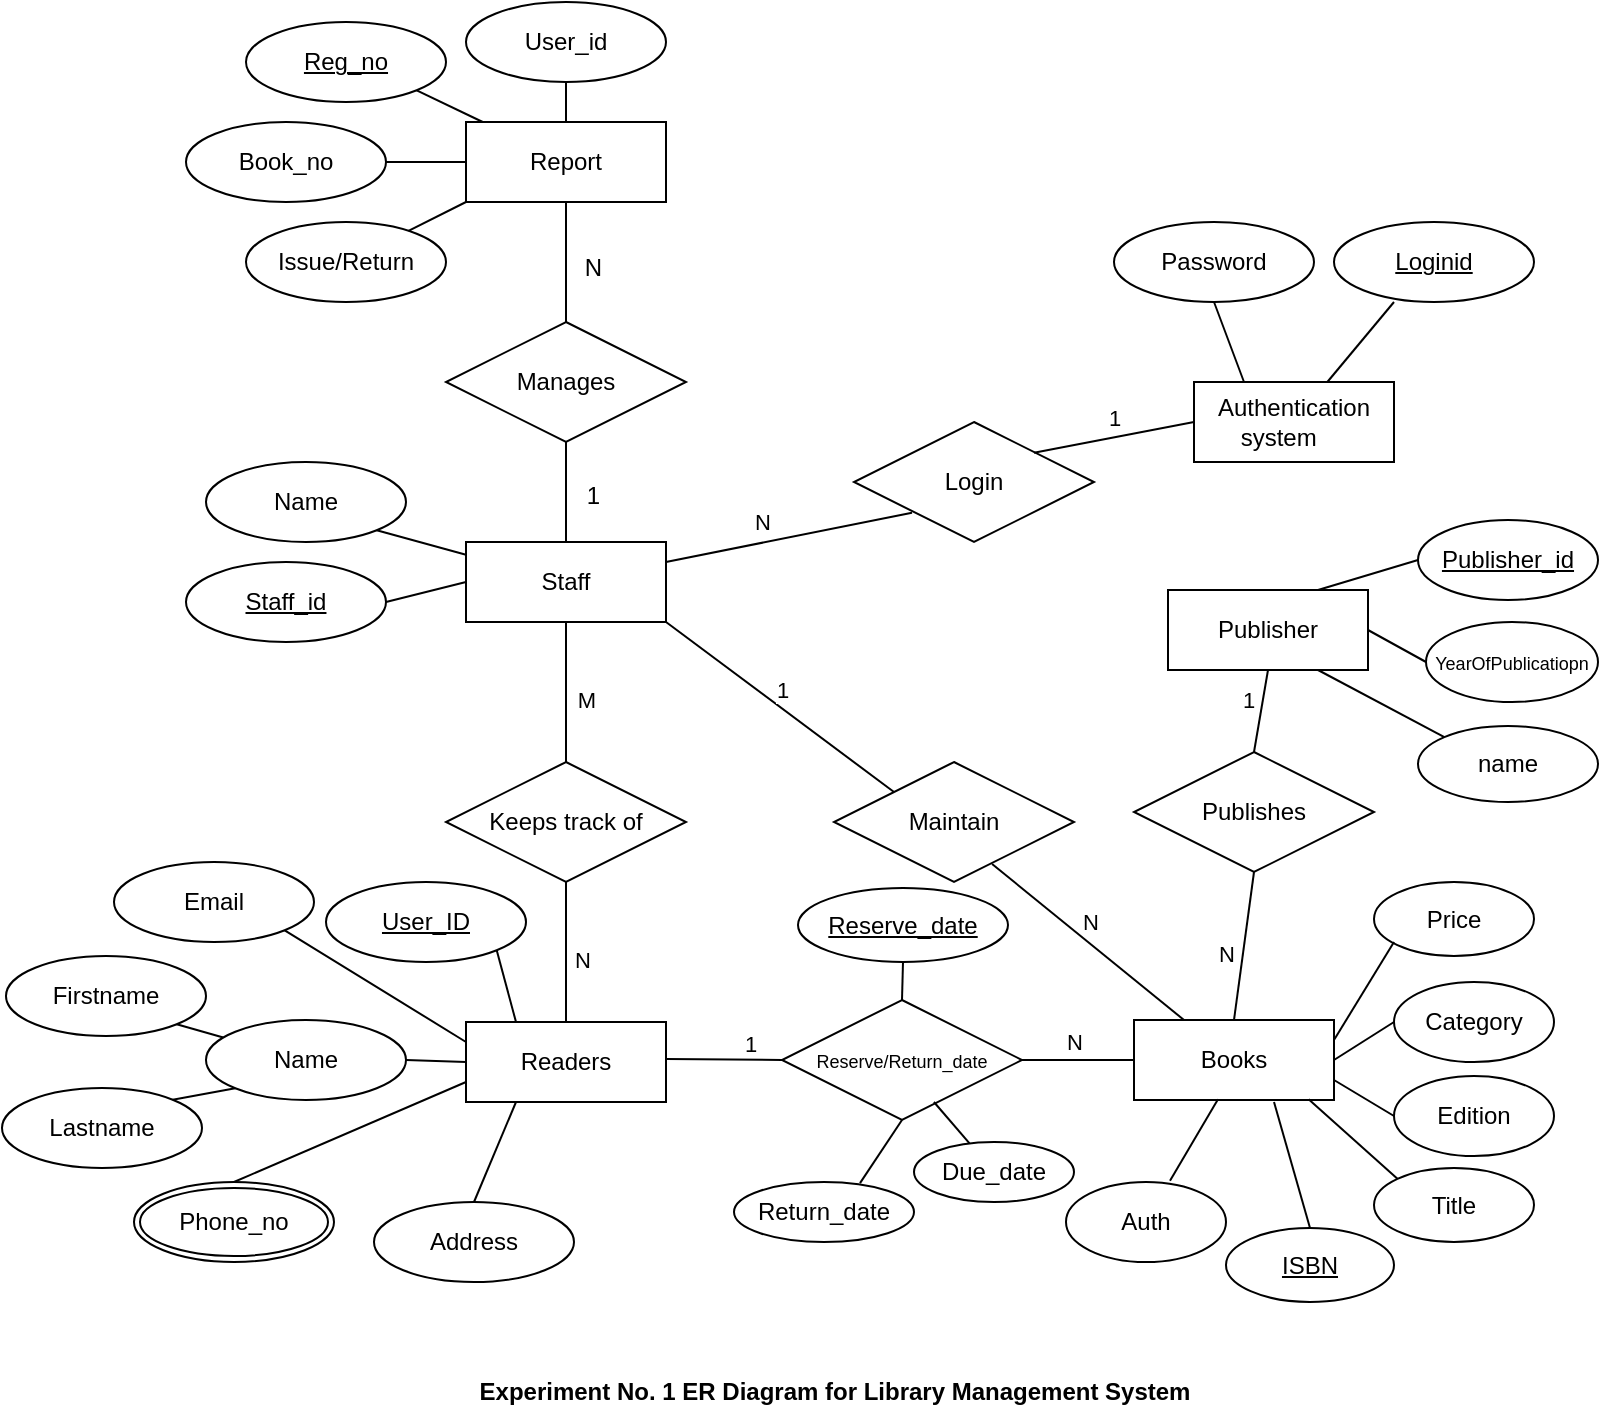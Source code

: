 <mxfile version="23.1.5" type="device">
  <diagram name="Page-1" id="Q6kQowPJ_sDF4QVhWaRp">
    <mxGraphModel dx="1034" dy="511" grid="1" gridSize="10" guides="1" tooltips="1" connect="1" arrows="1" fold="1" page="1" pageScale="1" pageWidth="850" pageHeight="1100" math="0" shadow="0">
      <root>
        <mxCell id="0" />
        <mxCell id="1" parent="0" />
        <mxCell id="gfHthL5SHgIZj502cb-F-1" value="Report" style="whiteSpace=wrap;html=1;align=center;" parent="1" vertex="1">
          <mxGeometry x="261" y="110" width="100" height="40" as="geometry" />
        </mxCell>
        <mxCell id="gfHthL5SHgIZj502cb-F-2" value="User_id" style="ellipse;whiteSpace=wrap;html=1;align=center;" parent="1" vertex="1">
          <mxGeometry x="261" y="50" width="100" height="40" as="geometry" />
        </mxCell>
        <mxCell id="gfHthL5SHgIZj502cb-F-8" value="" style="endArrow=none;html=1;rounded=0;exitX=0.5;exitY=1;exitDx=0;exitDy=0;" parent="1" source="gfHthL5SHgIZj502cb-F-2" target="gfHthL5SHgIZj502cb-F-1" edge="1">
          <mxGeometry relative="1" as="geometry">
            <mxPoint x="431" y="170" as="sourcePoint" />
            <mxPoint x="591" y="170" as="targetPoint" />
          </mxGeometry>
        </mxCell>
        <mxCell id="gfHthL5SHgIZj502cb-F-9" value="Reg_no" style="ellipse;whiteSpace=wrap;html=1;align=center;fontStyle=4;" parent="1" vertex="1">
          <mxGeometry x="151" y="60" width="100" height="40" as="geometry" />
        </mxCell>
        <mxCell id="gfHthL5SHgIZj502cb-F-14" value="" style="endArrow=none;html=1;rounded=0;exitX=1;exitY=1;exitDx=0;exitDy=0;" parent="1" source="gfHthL5SHgIZj502cb-F-9" target="gfHthL5SHgIZj502cb-F-1" edge="1">
          <mxGeometry relative="1" as="geometry">
            <mxPoint x="231" y="99.5" as="sourcePoint" />
            <mxPoint x="391" y="99.5" as="targetPoint" />
          </mxGeometry>
        </mxCell>
        <mxCell id="gfHthL5SHgIZj502cb-F-15" value="Book_no" style="ellipse;whiteSpace=wrap;html=1;align=center;" parent="1" vertex="1">
          <mxGeometry x="121" y="110" width="100" height="40" as="geometry" />
        </mxCell>
        <mxCell id="gfHthL5SHgIZj502cb-F-16" value="" style="endArrow=none;html=1;rounded=0;" parent="1" edge="1">
          <mxGeometry relative="1" as="geometry">
            <mxPoint x="221" y="130" as="sourcePoint" />
            <mxPoint x="261" y="130" as="targetPoint" />
          </mxGeometry>
        </mxCell>
        <mxCell id="gfHthL5SHgIZj502cb-F-19" value="Issue/Return" style="ellipse;whiteSpace=wrap;html=1;align=center;" parent="1" vertex="1">
          <mxGeometry x="151" y="160" width="100" height="40" as="geometry" />
        </mxCell>
        <mxCell id="gfHthL5SHgIZj502cb-F-21" value="" style="endArrow=none;html=1;rounded=0;exitX=0;exitY=1;exitDx=0;exitDy=0;" parent="1" source="gfHthL5SHgIZj502cb-F-1" target="gfHthL5SHgIZj502cb-F-19" edge="1">
          <mxGeometry relative="1" as="geometry">
            <mxPoint x="431" y="70" as="sourcePoint" />
            <mxPoint x="591" y="70" as="targetPoint" />
          </mxGeometry>
        </mxCell>
        <mxCell id="gfHthL5SHgIZj502cb-F-22" value="Manages" style="shape=rhombus;perimeter=rhombusPerimeter;whiteSpace=wrap;html=1;align=center;" parent="1" vertex="1">
          <mxGeometry x="251" y="210" width="120" height="60" as="geometry" />
        </mxCell>
        <mxCell id="gfHthL5SHgIZj502cb-F-27" value="" style="endArrow=none;html=1;rounded=0;exitX=0.5;exitY=0;exitDx=0;exitDy=0;entryX=0.5;entryY=1;entryDx=0;entryDy=0;" parent="1" source="gfHthL5SHgIZj502cb-F-22" target="gfHthL5SHgIZj502cb-F-1" edge="1">
          <mxGeometry relative="1" as="geometry">
            <mxPoint x="431" y="70" as="sourcePoint" />
            <mxPoint x="321" y="170" as="targetPoint" />
          </mxGeometry>
        </mxCell>
        <mxCell id="gfHthL5SHgIZj502cb-F-28" value="N" style="resizable=0;html=1;whiteSpace=wrap;align=right;verticalAlign=bottom;" parent="gfHthL5SHgIZj502cb-F-27" connectable="0" vertex="1">
          <mxGeometry x="1" relative="1" as="geometry">
            <mxPoint x="19" y="41" as="offset" />
          </mxGeometry>
        </mxCell>
        <mxCell id="gfHthL5SHgIZj502cb-F-29" value="Staff" style="whiteSpace=wrap;html=1;align=center;" parent="1" vertex="1">
          <mxGeometry x="261" y="320" width="100" height="40" as="geometry" />
        </mxCell>
        <mxCell id="gfHthL5SHgIZj502cb-F-30" value="" style="endArrow=none;html=1;rounded=0;exitX=0.5;exitY=1;exitDx=0;exitDy=0;entryX=0.5;entryY=0;entryDx=0;entryDy=0;" parent="1" source="gfHthL5SHgIZj502cb-F-22" target="gfHthL5SHgIZj502cb-F-29" edge="1">
          <mxGeometry relative="1" as="geometry">
            <mxPoint x="431" y="170" as="sourcePoint" />
            <mxPoint x="591" y="170" as="targetPoint" />
          </mxGeometry>
        </mxCell>
        <mxCell id="gfHthL5SHgIZj502cb-F-31" value="1" style="resizable=0;html=1;whiteSpace=wrap;align=right;verticalAlign=bottom;" parent="gfHthL5SHgIZj502cb-F-30" connectable="0" vertex="1">
          <mxGeometry x="1" relative="1" as="geometry">
            <mxPoint x="18" y="-15" as="offset" />
          </mxGeometry>
        </mxCell>
        <mxCell id="gfHthL5SHgIZj502cb-F-32" value="Name" style="ellipse;whiteSpace=wrap;html=1;align=center;" parent="1" vertex="1">
          <mxGeometry x="131" y="280" width="100" height="40" as="geometry" />
        </mxCell>
        <mxCell id="gfHthL5SHgIZj502cb-F-33" value="" style="endArrow=none;html=1;rounded=0;exitX=1;exitY=1;exitDx=0;exitDy=0;" parent="1" source="gfHthL5SHgIZj502cb-F-32" target="gfHthL5SHgIZj502cb-F-29" edge="1">
          <mxGeometry relative="1" as="geometry">
            <mxPoint x="431" y="170" as="sourcePoint" />
            <mxPoint x="591" y="170" as="targetPoint" />
          </mxGeometry>
        </mxCell>
        <mxCell id="gfHthL5SHgIZj502cb-F-34" value="Staff_id" style="ellipse;whiteSpace=wrap;html=1;align=center;fontStyle=4;" parent="1" vertex="1">
          <mxGeometry x="121" y="330" width="100" height="40" as="geometry" />
        </mxCell>
        <mxCell id="gfHthL5SHgIZj502cb-F-35" value="" style="endArrow=none;html=1;rounded=0;exitX=1;exitY=0.5;exitDx=0;exitDy=0;entryX=0;entryY=0.5;entryDx=0;entryDy=0;" parent="1" source="gfHthL5SHgIZj502cb-F-34" target="gfHthL5SHgIZj502cb-F-29" edge="1">
          <mxGeometry relative="1" as="geometry">
            <mxPoint x="431" y="170" as="sourcePoint" />
            <mxPoint x="591" y="170" as="targetPoint" />
          </mxGeometry>
        </mxCell>
        <mxCell id="gfHthL5SHgIZj502cb-F-36" value="Keeps track of" style="shape=rhombus;perimeter=rhombusPerimeter;whiteSpace=wrap;html=1;align=center;" parent="1" vertex="1">
          <mxGeometry x="251" y="430" width="120" height="60" as="geometry" />
        </mxCell>
        <mxCell id="gfHthL5SHgIZj502cb-F-37" value="" style="endArrow=none;html=1;rounded=0;exitX=0.5;exitY=1;exitDx=0;exitDy=0;entryX=0.5;entryY=0;entryDx=0;entryDy=0;" parent="1" source="gfHthL5SHgIZj502cb-F-29" target="gfHthL5SHgIZj502cb-F-36" edge="1">
          <mxGeometry relative="1" as="geometry">
            <mxPoint x="431" y="370" as="sourcePoint" />
            <mxPoint x="591" y="370" as="targetPoint" />
          </mxGeometry>
        </mxCell>
        <mxCell id="gfHthL5SHgIZj502cb-F-38" value="M" style="edgeLabel;html=1;align=center;verticalAlign=middle;resizable=0;points=[];" parent="gfHthL5SHgIZj502cb-F-37" vertex="1" connectable="0">
          <mxGeometry x="0.105" y="8" relative="1" as="geometry">
            <mxPoint x="2" as="offset" />
          </mxGeometry>
        </mxCell>
        <mxCell id="gfHthL5SHgIZj502cb-F-39" value="" style="endArrow=none;html=1;rounded=0;exitX=0.5;exitY=1;exitDx=0;exitDy=0;" parent="1" source="gfHthL5SHgIZj502cb-F-36" edge="1">
          <mxGeometry relative="1" as="geometry">
            <mxPoint x="431" y="370" as="sourcePoint" />
            <mxPoint x="311" y="560" as="targetPoint" />
          </mxGeometry>
        </mxCell>
        <mxCell id="gfHthL5SHgIZj502cb-F-40" value="N" style="edgeLabel;html=1;align=center;verticalAlign=middle;resizable=0;points=[];" parent="gfHthL5SHgIZj502cb-F-39" vertex="1" connectable="0">
          <mxGeometry x="0.105" y="-1" relative="1" as="geometry">
            <mxPoint x="9" as="offset" />
          </mxGeometry>
        </mxCell>
        <mxCell id="gfHthL5SHgIZj502cb-F-41" value="Readers" style="whiteSpace=wrap;html=1;align=center;" parent="1" vertex="1">
          <mxGeometry x="261" y="560" width="100" height="40" as="geometry" />
        </mxCell>
        <mxCell id="gfHthL5SHgIZj502cb-F-43" value="User_ID" style="ellipse;whiteSpace=wrap;html=1;align=center;fontStyle=4;" parent="1" vertex="1">
          <mxGeometry x="191" y="490" width="100" height="40" as="geometry" />
        </mxCell>
        <mxCell id="gfHthL5SHgIZj502cb-F-44" value="Email" style="ellipse;whiteSpace=wrap;html=1;align=center;" parent="1" vertex="1">
          <mxGeometry x="85" y="480" width="100" height="40" as="geometry" />
        </mxCell>
        <mxCell id="gfHthL5SHgIZj502cb-F-45" value="Name" style="ellipse;whiteSpace=wrap;html=1;align=center;" parent="1" vertex="1">
          <mxGeometry x="131" y="559" width="100" height="40" as="geometry" />
        </mxCell>
        <mxCell id="gfHthL5SHgIZj502cb-F-46" value="Firstname" style="ellipse;whiteSpace=wrap;html=1;align=center;" parent="1" vertex="1">
          <mxGeometry x="31" y="527" width="100" height="40" as="geometry" />
        </mxCell>
        <mxCell id="gfHthL5SHgIZj502cb-F-47" value="Lastname" style="ellipse;whiteSpace=wrap;html=1;align=center;" parent="1" vertex="1">
          <mxGeometry x="29" y="593" width="100" height="40" as="geometry" />
        </mxCell>
        <mxCell id="gfHthL5SHgIZj502cb-F-49" value="Phone_no" style="ellipse;shape=doubleEllipse;margin=3;whiteSpace=wrap;html=1;align=center;" parent="1" vertex="1">
          <mxGeometry x="95" y="640" width="100" height="40" as="geometry" />
        </mxCell>
        <mxCell id="gfHthL5SHgIZj502cb-F-50" value="Address" style="ellipse;whiteSpace=wrap;html=1;align=center;" parent="1" vertex="1">
          <mxGeometry x="215" y="650" width="100" height="40" as="geometry" />
        </mxCell>
        <mxCell id="gfHthL5SHgIZj502cb-F-51" value="" style="endArrow=none;html=1;rounded=0;exitX=1;exitY=1;exitDx=0;exitDy=0;entryX=0.25;entryY=0;entryDx=0;entryDy=0;" parent="1" source="gfHthL5SHgIZj502cb-F-43" target="gfHthL5SHgIZj502cb-F-41" edge="1">
          <mxGeometry relative="1" as="geometry">
            <mxPoint x="325" y="470" as="sourcePoint" />
            <mxPoint x="485" y="470" as="targetPoint" />
          </mxGeometry>
        </mxCell>
        <mxCell id="gfHthL5SHgIZj502cb-F-52" value="" style="endArrow=none;html=1;rounded=0;exitX=1;exitY=1;exitDx=0;exitDy=0;entryX=0;entryY=0.25;entryDx=0;entryDy=0;" parent="1" source="gfHthL5SHgIZj502cb-F-44" target="gfHthL5SHgIZj502cb-F-41" edge="1">
          <mxGeometry relative="1" as="geometry">
            <mxPoint x="325" y="470" as="sourcePoint" />
            <mxPoint x="485" y="470" as="targetPoint" />
          </mxGeometry>
        </mxCell>
        <mxCell id="gfHthL5SHgIZj502cb-F-53" value="" style="endArrow=none;html=1;rounded=0;entryX=0;entryY=0.5;entryDx=0;entryDy=0;exitX=1;exitY=0.5;exitDx=0;exitDy=0;" parent="1" source="gfHthL5SHgIZj502cb-F-45" target="gfHthL5SHgIZj502cb-F-41" edge="1">
          <mxGeometry relative="1" as="geometry">
            <mxPoint x="231" y="584.5" as="sourcePoint" />
            <mxPoint x="255" y="585" as="targetPoint" />
          </mxGeometry>
        </mxCell>
        <mxCell id="gfHthL5SHgIZj502cb-F-54" value="" style="endArrow=none;html=1;rounded=0;exitX=1;exitY=1;exitDx=0;exitDy=0;" parent="1" source="gfHthL5SHgIZj502cb-F-46" target="gfHthL5SHgIZj502cb-F-45" edge="1">
          <mxGeometry relative="1" as="geometry">
            <mxPoint x="145" y="559" as="sourcePoint" />
            <mxPoint x="305" y="559" as="targetPoint" />
          </mxGeometry>
        </mxCell>
        <mxCell id="gfHthL5SHgIZj502cb-F-55" value="" style="endArrow=none;html=1;rounded=0;entryX=0;entryY=1;entryDx=0;entryDy=0;exitX=1;exitY=0;exitDx=0;exitDy=0;" parent="1" source="gfHthL5SHgIZj502cb-F-47" target="gfHthL5SHgIZj502cb-F-45" edge="1">
          <mxGeometry relative="1" as="geometry">
            <mxPoint x="125" y="609" as="sourcePoint" />
            <mxPoint x="145" y="589" as="targetPoint" />
          </mxGeometry>
        </mxCell>
        <mxCell id="gfHthL5SHgIZj502cb-F-56" value="" style="endArrow=none;html=1;rounded=0;exitX=0.5;exitY=0;exitDx=0;exitDy=0;entryX=0;entryY=0.75;entryDx=0;entryDy=0;" parent="1" source="gfHthL5SHgIZj502cb-F-49" target="gfHthL5SHgIZj502cb-F-41" edge="1">
          <mxGeometry relative="1" as="geometry">
            <mxPoint x="325" y="470" as="sourcePoint" />
            <mxPoint x="485" y="470" as="targetPoint" />
          </mxGeometry>
        </mxCell>
        <mxCell id="gfHthL5SHgIZj502cb-F-57" value="" style="endArrow=none;html=1;rounded=0;entryX=0.5;entryY=0;entryDx=0;entryDy=0;exitX=0.25;exitY=1;exitDx=0;exitDy=0;" parent="1" source="gfHthL5SHgIZj502cb-F-41" target="gfHthL5SHgIZj502cb-F-50" edge="1">
          <mxGeometry relative="1" as="geometry">
            <mxPoint x="325" y="470" as="sourcePoint" />
            <mxPoint x="485" y="470" as="targetPoint" />
          </mxGeometry>
        </mxCell>
        <mxCell id="gfHthL5SHgIZj502cb-F-59" value="Login" style="shape=rhombus;perimeter=rhombusPerimeter;whiteSpace=wrap;html=1;align=center;rotation=0;" parent="1" vertex="1">
          <mxGeometry x="455" y="260" width="120" height="60" as="geometry" />
        </mxCell>
        <mxCell id="gfHthL5SHgIZj502cb-F-60" value="" style="endArrow=none;html=1;rounded=0;exitX=1;exitY=0.25;exitDx=0;exitDy=0;entryX=0.2;entryY=0.756;entryDx=0;entryDy=0;entryPerimeter=0;" parent="1" source="gfHthL5SHgIZj502cb-F-29" edge="1">
          <mxGeometry relative="1" as="geometry">
            <mxPoint x="366" y="330" as="sourcePoint" />
            <mxPoint x="484" y="305.36" as="targetPoint" />
          </mxGeometry>
        </mxCell>
        <mxCell id="gfHthL5SHgIZj502cb-F-61" value="N" style="edgeLabel;html=1;align=center;verticalAlign=middle;resizable=0;points=[];" parent="gfHthL5SHgIZj502cb-F-60" vertex="1" connectable="0">
          <mxGeometry x="-0.306" y="2" relative="1" as="geometry">
            <mxPoint x="5" y="-10" as="offset" />
          </mxGeometry>
        </mxCell>
        <mxCell id="gfHthL5SHgIZj502cb-F-62" value="" style="endArrow=none;html=1;rounded=0;" parent="1" edge="1">
          <mxGeometry relative="1" as="geometry">
            <mxPoint x="545" y="275.33" as="sourcePoint" />
            <mxPoint x="625" y="260" as="targetPoint" />
          </mxGeometry>
        </mxCell>
        <mxCell id="gfHthL5SHgIZj502cb-F-64" value="1" style="edgeLabel;html=1;align=center;verticalAlign=middle;resizable=0;points=[];" parent="gfHthL5SHgIZj502cb-F-62" vertex="1" connectable="0">
          <mxGeometry x="-0.005" y="-1" relative="1" as="geometry">
            <mxPoint y="-11" as="offset" />
          </mxGeometry>
        </mxCell>
        <mxCell id="gfHthL5SHgIZj502cb-F-66" value="Authentication system&lt;span style=&quot;white-space: pre;&quot;&gt;&#x9;&lt;/span&gt;" style="whiteSpace=wrap;html=1;align=center;" parent="1" vertex="1">
          <mxGeometry x="625" y="240" width="100" height="40" as="geometry" />
        </mxCell>
        <mxCell id="gfHthL5SHgIZj502cb-F-67" value="Password" style="ellipse;whiteSpace=wrap;html=1;align=center;" parent="1" vertex="1">
          <mxGeometry x="585" y="160" width="100" height="40" as="geometry" />
        </mxCell>
        <mxCell id="gfHthL5SHgIZj502cb-F-69" value="Loginid" style="ellipse;whiteSpace=wrap;html=1;align=center;fontStyle=4;" parent="1" vertex="1">
          <mxGeometry x="695" y="160" width="100" height="40" as="geometry" />
        </mxCell>
        <mxCell id="gfHthL5SHgIZj502cb-F-70" value="" style="endArrow=none;html=1;rounded=0;exitX=0.5;exitY=1;exitDx=0;exitDy=0;entryX=0.25;entryY=0;entryDx=0;entryDy=0;" parent="1" source="gfHthL5SHgIZj502cb-F-67" target="gfHthL5SHgIZj502cb-F-66" edge="1">
          <mxGeometry relative="1" as="geometry">
            <mxPoint x="325" y="270" as="sourcePoint" />
            <mxPoint x="485" y="270" as="targetPoint" />
          </mxGeometry>
        </mxCell>
        <mxCell id="gfHthL5SHgIZj502cb-F-71" value="" style="endArrow=none;html=1;rounded=0;" parent="1" target="gfHthL5SHgIZj502cb-F-66" edge="1">
          <mxGeometry relative="1" as="geometry">
            <mxPoint x="725" y="200" as="sourcePoint" />
            <mxPoint x="485" y="270" as="targetPoint" />
          </mxGeometry>
        </mxCell>
        <mxCell id="gfHthL5SHgIZj502cb-F-72" value="Maintain" style="shape=rhombus;perimeter=rhombusPerimeter;whiteSpace=wrap;html=1;align=center;" parent="1" vertex="1">
          <mxGeometry x="445" y="430" width="120" height="60" as="geometry" />
        </mxCell>
        <mxCell id="gfHthL5SHgIZj502cb-F-73" value="" style="endArrow=none;html=1;rounded=0;entryX=0;entryY=0;entryDx=0;entryDy=0;exitX=1;exitY=1;exitDx=0;exitDy=0;" parent="1" source="gfHthL5SHgIZj502cb-F-29" target="gfHthL5SHgIZj502cb-F-72" edge="1">
          <mxGeometry relative="1" as="geometry">
            <mxPoint x="325" y="270" as="sourcePoint" />
            <mxPoint x="485" y="270" as="targetPoint" />
          </mxGeometry>
        </mxCell>
        <mxCell id="gfHthL5SHgIZj502cb-F-74" value="1" style="edgeLabel;html=1;align=center;verticalAlign=middle;resizable=0;points=[];" parent="gfHthL5SHgIZj502cb-F-73" vertex="1" connectable="0">
          <mxGeometry x="0.019" relative="1" as="geometry">
            <mxPoint y="-10" as="offset" />
          </mxGeometry>
        </mxCell>
        <mxCell id="gfHthL5SHgIZj502cb-F-75" value="" style="endArrow=none;html=1;rounded=0;exitX=0.717;exitY=0.9;exitDx=0;exitDy=0;exitPerimeter=0;entryX=0.25;entryY=0;entryDx=0;entryDy=0;" parent="1" target="gfHthL5SHgIZj502cb-F-77" edge="1">
          <mxGeometry relative="1" as="geometry">
            <mxPoint x="524.04" y="481" as="sourcePoint" />
            <mxPoint x="585" y="530" as="targetPoint" />
          </mxGeometry>
        </mxCell>
        <mxCell id="gfHthL5SHgIZj502cb-F-76" value="N" style="edgeLabel;html=1;align=center;verticalAlign=middle;resizable=0;points=[];" parent="gfHthL5SHgIZj502cb-F-75" vertex="1" connectable="0">
          <mxGeometry x="-0.04" y="3" relative="1" as="geometry">
            <mxPoint x="1" y="-6" as="offset" />
          </mxGeometry>
        </mxCell>
        <mxCell id="gfHthL5SHgIZj502cb-F-77" value="Books" style="whiteSpace=wrap;html=1;align=center;" parent="1" vertex="1">
          <mxGeometry x="595" y="559" width="100" height="40" as="geometry" />
        </mxCell>
        <mxCell id="gfHthL5SHgIZj502cb-F-78" value="Title" style="ellipse;whiteSpace=wrap;html=1;align=center;" parent="1" vertex="1">
          <mxGeometry x="715" y="633" width="80" height="37" as="geometry" />
        </mxCell>
        <mxCell id="gfHthL5SHgIZj502cb-F-79" value="Category" style="ellipse;whiteSpace=wrap;html=1;align=center;" parent="1" vertex="1">
          <mxGeometry x="725" y="540" width="80" height="40" as="geometry" />
        </mxCell>
        <mxCell id="gfHthL5SHgIZj502cb-F-80" value="Edition" style="ellipse;whiteSpace=wrap;html=1;align=center;" parent="1" vertex="1">
          <mxGeometry x="725" y="587" width="80" height="40" as="geometry" />
        </mxCell>
        <mxCell id="gfHthL5SHgIZj502cb-F-81" value="Price" style="ellipse;whiteSpace=wrap;html=1;align=center;" parent="1" vertex="1">
          <mxGeometry x="715" y="490" width="80" height="37" as="geometry" />
        </mxCell>
        <mxCell id="gfHthL5SHgIZj502cb-F-82" value="ISBN" style="ellipse;whiteSpace=wrap;html=1;align=center;fontStyle=4;" parent="1" vertex="1">
          <mxGeometry x="641" y="663" width="84" height="37" as="geometry" />
        </mxCell>
        <mxCell id="gfHthL5SHgIZj502cb-F-83" value="Auth" style="ellipse;whiteSpace=wrap;html=1;align=center;" parent="1" vertex="1">
          <mxGeometry x="561" y="640" width="80" height="40" as="geometry" />
        </mxCell>
        <mxCell id="gfHthL5SHgIZj502cb-F-84" style="edgeStyle=orthogonalEdgeStyle;rounded=0;orthogonalLoop=1;jettySize=auto;html=1;exitX=0.5;exitY=1;exitDx=0;exitDy=0;" parent="1" source="gfHthL5SHgIZj502cb-F-78" target="gfHthL5SHgIZj502cb-F-78" edge="1">
          <mxGeometry relative="1" as="geometry" />
        </mxCell>
        <mxCell id="gfHthL5SHgIZj502cb-F-85" value="" style="endArrow=none;html=1;rounded=0;exitX=1;exitY=0.25;exitDx=0;exitDy=0;" parent="1" source="gfHthL5SHgIZj502cb-F-77" edge="1">
          <mxGeometry relative="1" as="geometry">
            <mxPoint x="575" y="509.5" as="sourcePoint" />
            <mxPoint x="725" y="520" as="targetPoint" />
          </mxGeometry>
        </mxCell>
        <mxCell id="gfHthL5SHgIZj502cb-F-87" value="" style="endArrow=none;html=1;rounded=0;exitX=1;exitY=0.5;exitDx=0;exitDy=0;entryX=0;entryY=0.5;entryDx=0;entryDy=0;" parent="1" source="gfHthL5SHgIZj502cb-F-77" target="gfHthL5SHgIZj502cb-F-79" edge="1">
          <mxGeometry relative="1" as="geometry">
            <mxPoint x="705" y="579" as="sourcePoint" />
            <mxPoint x="735" y="530" as="targetPoint" />
          </mxGeometry>
        </mxCell>
        <mxCell id="gfHthL5SHgIZj502cb-F-88" value="" style="endArrow=none;html=1;rounded=0;exitX=1;exitY=0.75;exitDx=0;exitDy=0;entryX=0;entryY=0.5;entryDx=0;entryDy=0;exitPerimeter=0;" parent="1" source="gfHthL5SHgIZj502cb-F-77" target="gfHthL5SHgIZj502cb-F-80" edge="1">
          <mxGeometry relative="1" as="geometry">
            <mxPoint x="705" y="589" as="sourcePoint" />
            <mxPoint x="735" y="570" as="targetPoint" />
          </mxGeometry>
        </mxCell>
        <mxCell id="gfHthL5SHgIZj502cb-F-89" value="" style="endArrow=none;html=1;rounded=0;exitX=0.873;exitY=0.992;exitDx=0;exitDy=0;entryX=0;entryY=0;entryDx=0;entryDy=0;exitPerimeter=0;" parent="1" source="gfHthL5SHgIZj502cb-F-77" target="gfHthL5SHgIZj502cb-F-78" edge="1">
          <mxGeometry relative="1" as="geometry">
            <mxPoint x="715" y="599" as="sourcePoint" />
            <mxPoint x="745" y="580" as="targetPoint" />
          </mxGeometry>
        </mxCell>
        <mxCell id="gfHthL5SHgIZj502cb-F-90" value="" style="endArrow=none;html=1;rounded=0;entryX=0.5;entryY=0;entryDx=0;entryDy=0;" parent="1" target="gfHthL5SHgIZj502cb-F-82" edge="1">
          <mxGeometry relative="1" as="geometry">
            <mxPoint x="665" y="600" as="sourcePoint" />
            <mxPoint x="755" y="590" as="targetPoint" />
          </mxGeometry>
        </mxCell>
        <mxCell id="gfHthL5SHgIZj502cb-F-91" value="" style="endArrow=none;html=1;rounded=0;exitX=0.65;exitY=-0.017;exitDx=0;exitDy=0;entryX=0.42;entryY=0.992;entryDx=0;entryDy=0;entryPerimeter=0;exitPerimeter=0;" parent="1" source="gfHthL5SHgIZj502cb-F-83" target="gfHthL5SHgIZj502cb-F-77" edge="1">
          <mxGeometry relative="1" as="geometry">
            <mxPoint x="735" y="619" as="sourcePoint" />
            <mxPoint x="765" y="600" as="targetPoint" />
          </mxGeometry>
        </mxCell>
        <mxCell id="gfHthL5SHgIZj502cb-F-92" value="&lt;font style=&quot;font-size: 9px;&quot;&gt;Reserve/Return_date&lt;/font&gt;" style="shape=rhombus;perimeter=rhombusPerimeter;whiteSpace=wrap;html=1;align=center;" parent="1" vertex="1">
          <mxGeometry x="419" y="549" width="120" height="60" as="geometry" />
        </mxCell>
        <mxCell id="gfHthL5SHgIZj502cb-F-95" value="" style="endArrow=none;html=1;rounded=0;exitX=1;exitY=0.5;exitDx=0;exitDy=0;" parent="1" source="gfHthL5SHgIZj502cb-F-92" edge="1">
          <mxGeometry relative="1" as="geometry">
            <mxPoint x="545" y="579" as="sourcePoint" />
            <mxPoint x="595" y="579" as="targetPoint" />
          </mxGeometry>
        </mxCell>
        <mxCell id="gfHthL5SHgIZj502cb-F-100" value="N" style="edgeLabel;html=1;align=center;verticalAlign=middle;resizable=0;points=[];" parent="gfHthL5SHgIZj502cb-F-95" vertex="1" connectable="0">
          <mxGeometry x="-0.071" y="3" relative="1" as="geometry">
            <mxPoint y="-6" as="offset" />
          </mxGeometry>
        </mxCell>
        <mxCell id="gfHthL5SHgIZj502cb-F-98" value="" style="endArrow=none;html=1;rounded=0;entryX=0;entryY=0.5;entryDx=0;entryDy=0;" parent="1" target="gfHthL5SHgIZj502cb-F-92" edge="1">
          <mxGeometry relative="1" as="geometry">
            <mxPoint x="361" y="578.5" as="sourcePoint" />
            <mxPoint x="415" y="580" as="targetPoint" />
          </mxGeometry>
        </mxCell>
        <mxCell id="gfHthL5SHgIZj502cb-F-99" value="1" style="edgeLabel;html=1;align=center;verticalAlign=middle;resizable=0;points=[];" parent="gfHthL5SHgIZj502cb-F-98" vertex="1" connectable="0">
          <mxGeometry x="0.449" y="-1" relative="1" as="geometry">
            <mxPoint y="-9" as="offset" />
          </mxGeometry>
        </mxCell>
        <mxCell id="gfHthL5SHgIZj502cb-F-101" value="Reserve_date" style="ellipse;whiteSpace=wrap;html=1;align=center;fontStyle=4;" parent="1" vertex="1">
          <mxGeometry x="427" y="493" width="105" height="37" as="geometry" />
        </mxCell>
        <mxCell id="gfHthL5SHgIZj502cb-F-102" value="" style="endArrow=none;html=1;rounded=0;exitX=0.5;exitY=0;exitDx=0;exitDy=0;entryX=0.5;entryY=1;entryDx=0;entryDy=0;" parent="1" source="gfHthL5SHgIZj502cb-F-92" target="gfHthL5SHgIZj502cb-F-101" edge="1">
          <mxGeometry relative="1" as="geometry">
            <mxPoint x="265" y="510" as="sourcePoint" />
            <mxPoint x="465" y="540" as="targetPoint" />
          </mxGeometry>
        </mxCell>
        <mxCell id="gfHthL5SHgIZj502cb-F-103" value="Return_date" style="ellipse;whiteSpace=wrap;html=1;align=center;" parent="1" vertex="1">
          <mxGeometry x="395" y="640" width="90" height="30" as="geometry" />
        </mxCell>
        <mxCell id="gfHthL5SHgIZj502cb-F-104" value="" style="endArrow=none;html=1;rounded=0;exitX=0.5;exitY=1;exitDx=0;exitDy=0;entryX=0.7;entryY=0.018;entryDx=0;entryDy=0;entryPerimeter=0;" parent="1" source="gfHthL5SHgIZj502cb-F-92" target="gfHthL5SHgIZj502cb-F-103" edge="1">
          <mxGeometry relative="1" as="geometry">
            <mxPoint x="265" y="510" as="sourcePoint" />
            <mxPoint x="465" y="630" as="targetPoint" />
          </mxGeometry>
        </mxCell>
        <mxCell id="gfHthL5SHgIZj502cb-F-106" value="Due_date" style="ellipse;whiteSpace=wrap;html=1;align=center;" parent="1" vertex="1">
          <mxGeometry x="485" y="620" width="80" height="30" as="geometry" />
        </mxCell>
        <mxCell id="gfHthL5SHgIZj502cb-F-107" value="" style="endArrow=none;html=1;rounded=0;exitX=0.633;exitY=0.85;exitDx=0;exitDy=0;exitPerimeter=0;" parent="1" source="gfHthL5SHgIZj502cb-F-92" target="gfHthL5SHgIZj502cb-F-106" edge="1">
          <mxGeometry relative="1" as="geometry">
            <mxPoint x="265" y="510" as="sourcePoint" />
            <mxPoint x="425" y="510" as="targetPoint" />
          </mxGeometry>
        </mxCell>
        <mxCell id="gfHthL5SHgIZj502cb-F-108" value="Publishes" style="shape=rhombus;perimeter=rhombusPerimeter;whiteSpace=wrap;html=1;align=center;" parent="1" vertex="1">
          <mxGeometry x="595" y="425" width="120" height="60" as="geometry" />
        </mxCell>
        <mxCell id="gfHthL5SHgIZj502cb-F-109" value="" style="endArrow=none;html=1;rounded=0;exitX=0.5;exitY=0;exitDx=0;exitDy=0;entryX=0.5;entryY=1;entryDx=0;entryDy=0;" parent="1" source="gfHthL5SHgIZj502cb-F-77" target="gfHthL5SHgIZj502cb-F-108" edge="1">
          <mxGeometry relative="1" as="geometry">
            <mxPoint x="277" y="470" as="sourcePoint" />
            <mxPoint x="657" y="490" as="targetPoint" />
          </mxGeometry>
        </mxCell>
        <mxCell id="gfHthL5SHgIZj502cb-F-110" value="N" style="edgeLabel;html=1;align=center;verticalAlign=middle;resizable=0;points=[];" parent="gfHthL5SHgIZj502cb-F-109" vertex="1" connectable="0">
          <mxGeometry x="-0.325" relative="1" as="geometry">
            <mxPoint x="-8" y="-8" as="offset" />
          </mxGeometry>
        </mxCell>
        <mxCell id="gfHthL5SHgIZj502cb-F-111" value="Publisher" style="whiteSpace=wrap;html=1;align=center;" parent="1" vertex="1">
          <mxGeometry x="612" y="344" width="100" height="40" as="geometry" />
        </mxCell>
        <mxCell id="gfHthL5SHgIZj502cb-F-113" value="&lt;font style=&quot;font-size: 9px;&quot;&gt;YearOfPublicatiopn&lt;/font&gt;" style="ellipse;whiteSpace=wrap;html=1;align=center;" parent="1" vertex="1">
          <mxGeometry x="741" y="360" width="86" height="40" as="geometry" />
        </mxCell>
        <mxCell id="gfHthL5SHgIZj502cb-F-114" value="name" style="ellipse;whiteSpace=wrap;html=1;align=center;" parent="1" vertex="1">
          <mxGeometry x="737" y="412" width="90" height="38" as="geometry" />
        </mxCell>
        <mxCell id="gfHthL5SHgIZj502cb-F-116" value="Publisher_id" style="ellipse;whiteSpace=wrap;html=1;align=center;fontStyle=4;" parent="1" vertex="1">
          <mxGeometry x="737" y="309" width="90" height="40" as="geometry" />
        </mxCell>
        <mxCell id="gfHthL5SHgIZj502cb-F-117" value="" style="endArrow=none;html=1;rounded=0;entryX=0.5;entryY=1;entryDx=0;entryDy=0;exitX=0.5;exitY=0;exitDx=0;exitDy=0;" parent="1" source="gfHthL5SHgIZj502cb-F-108" target="gfHthL5SHgIZj502cb-F-111" edge="1">
          <mxGeometry relative="1" as="geometry">
            <mxPoint x="277" y="470" as="sourcePoint" />
            <mxPoint x="437" y="470" as="targetPoint" />
          </mxGeometry>
        </mxCell>
        <mxCell id="gfHthL5SHgIZj502cb-F-120" value="1" style="edgeLabel;html=1;align=center;verticalAlign=middle;resizable=0;points=[];" parent="gfHthL5SHgIZj502cb-F-117" vertex="1" connectable="0">
          <mxGeometry x="0.289" y="-2" relative="1" as="geometry">
            <mxPoint x="-10" as="offset" />
          </mxGeometry>
        </mxCell>
        <mxCell id="gfHthL5SHgIZj502cb-F-121" value="" style="endArrow=none;html=1;rounded=0;exitX=0.75;exitY=0;exitDx=0;exitDy=0;entryX=0;entryY=0.5;entryDx=0;entryDy=0;" parent="1" source="gfHthL5SHgIZj502cb-F-111" target="gfHthL5SHgIZj502cb-F-116" edge="1">
          <mxGeometry relative="1" as="geometry">
            <mxPoint x="581" y="330" as="sourcePoint" />
            <mxPoint x="741" y="330" as="targetPoint" />
          </mxGeometry>
        </mxCell>
        <mxCell id="gfHthL5SHgIZj502cb-F-123" value="" style="endArrow=none;html=1;rounded=0;entryX=0;entryY=0.5;entryDx=0;entryDy=0;exitX=1;exitY=0.5;exitDx=0;exitDy=0;" parent="1" source="gfHthL5SHgIZj502cb-F-111" target="gfHthL5SHgIZj502cb-F-113" edge="1">
          <mxGeometry relative="1" as="geometry">
            <mxPoint x="717" y="360" as="sourcePoint" />
            <mxPoint x="747" y="339" as="targetPoint" />
          </mxGeometry>
        </mxCell>
        <mxCell id="gfHthL5SHgIZj502cb-F-124" value="" style="endArrow=none;html=1;rounded=0;exitX=0.75;exitY=1;exitDx=0;exitDy=0;entryX=0;entryY=0;entryDx=0;entryDy=0;" parent="1" source="gfHthL5SHgIZj502cb-F-111" target="gfHthL5SHgIZj502cb-F-114" edge="1">
          <mxGeometry relative="1" as="geometry">
            <mxPoint x="707" y="364" as="sourcePoint" />
            <mxPoint x="757" y="349" as="targetPoint" />
          </mxGeometry>
        </mxCell>
        <mxCell id="gfHthL5SHgIZj502cb-F-125" value="&lt;font style=&quot;font-size: 12px;&quot;&gt;&lt;b style=&quot;&quot;&gt;Experiment No. 1 ER Diagram for Library Management System&lt;/b&gt;&lt;/font&gt;" style="text;html=1;align=center;verticalAlign=middle;resizable=0;points=[];autosize=1;strokeColor=none;fillColor=none;" parent="1" vertex="1">
          <mxGeometry x="255" y="730" width="380" height="30" as="geometry" />
        </mxCell>
      </root>
    </mxGraphModel>
  </diagram>
</mxfile>
